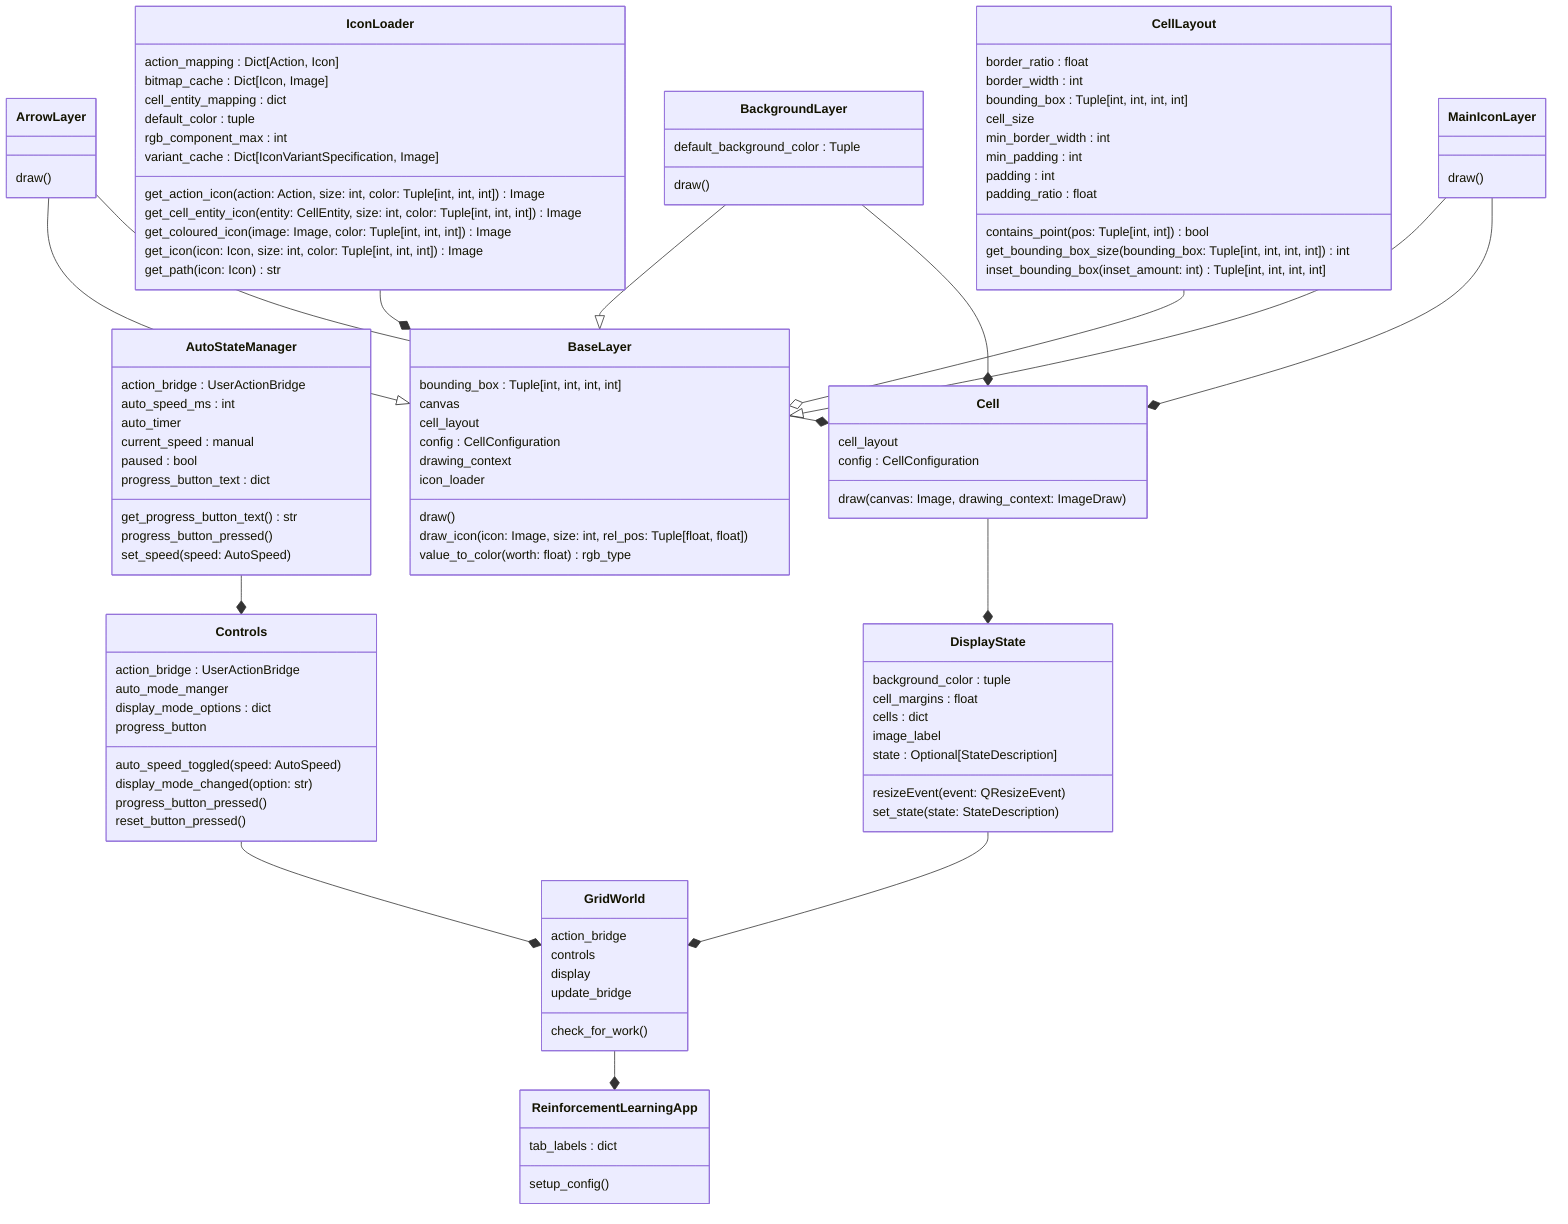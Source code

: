classDiagram
  class ArrowLayer {
    draw()
  }
  class AutoStateManager {
    action_bridge : UserActionBridge
    auto_speed_ms : int
    auto_timer
    current_speed : manual
    paused : bool
    progress_button_text : dict
    get_progress_button_text() str
    progress_button_pressed()
    set_speed(speed: AutoSpeed)
  }
  class BackgroundLayer {
    default_background_color : Tuple
    draw()
  }
  class BaseLayer {
    bounding_box : Tuple[int, int, int, int]
    canvas
    cell_layout
    config : CellConfiguration
    drawing_context
    icon_loader
    draw()
    draw_icon(icon: Image, size: int, rel_pos: Tuple[float, float])
    value_to_color(worth: float) rgb_type
  }
  class Cell {
    cell_layout
    config : CellConfiguration
    draw(canvas: Image, drawing_context: ImageDraw)
  }
  class CellLayout {
    border_ratio : float
    border_width : int
    bounding_box : Tuple[int, int, int, int]
    cell_size
    min_border_width : int
    min_padding : int
    padding : int
    padding_ratio : float
    contains_point(pos: Tuple[int, int]) bool
    get_bounding_box_size(bounding_box: Tuple[int, int, int, int]) int
    inset_bounding_box(inset_amount: int) Tuple[int, int, int, int]
  }
  class Controls {
    action_bridge : UserActionBridge
    auto_mode_manger
    display_mode_options : dict
    progress_button
    auto_speed_toggled(speed: AutoSpeed)
    display_mode_changed(option: str)
    progress_button_pressed()
    reset_button_pressed()
  }
  class DisplayState {
    background_color : tuple
    cell_margins : float
    cells : dict
    image_label
    state : Optional[StateDescription]
    resizeEvent(event: QResizeEvent)
    set_state(state: StateDescription)
  }
  class GridWorld {
    action_bridge
    controls
    display
    update_bridge
    check_for_work()
  }
  class IconLoader {
    action_mapping : Dict[Action, Icon]
    bitmap_cache : Dict[Icon, Image]
    cell_entity_mapping : dict
    default_color : tuple
    rgb_component_max : int
    variant_cache : Dict[IconVariantSpecification, Image]
    get_action_icon(action: Action, size: int, color: Tuple[int, int, int]) Image
    get_cell_entity_icon(entity: CellEntity, size: int, color: Tuple[int, int, int]) Image
    get_coloured_icon(image: Image, color: Tuple[int, int, int]) Image
    get_icon(icon: Icon, size: int, color: Tuple[int, int, int]) Image
    get_path(icon: Icon) str
  }
  class MainIconLayer {
    draw()
  }
  class ReinforcementLearningApp {
    tab_labels : dict
    setup_config()
  }
  ArrowLayer --|> BaseLayer
  BackgroundLayer --|> BaseLayer
  MainIconLayer --|> BaseLayer
  AutoStateManager --* Controls
  Controls --* GridWorld 
  DisplayState --* GridWorld 
  Cell --* DisplayState

  IconLoader --* BaseLayer 
  GridWorld --* ReinforcementLearningApp
  ArrowLayer --* Cell
  BackgroundLayer --* Cell
  MainIconLayer --* Cell

  CellLayout --o BaseLayer